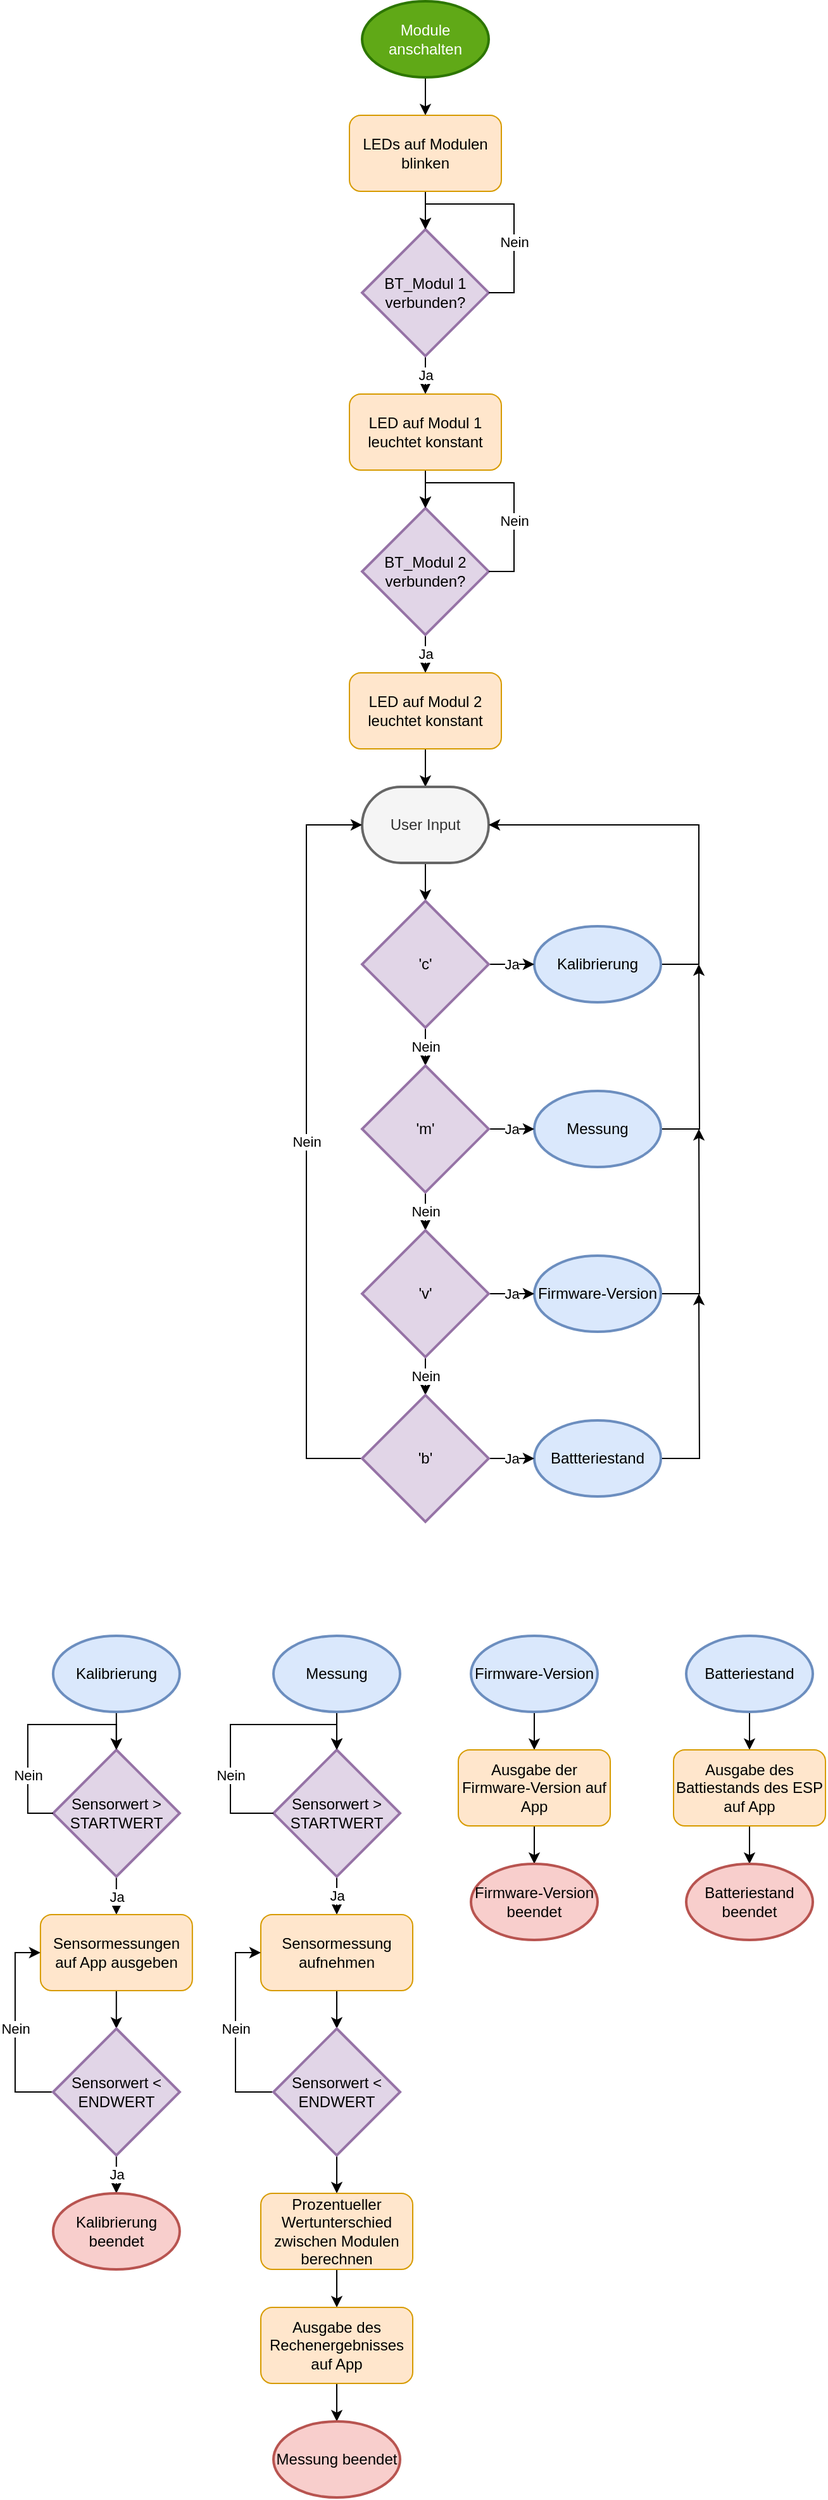 <mxfile version="14.3.0" type="device"><diagram id="u70vDHpy1bNDIQnU0l4g" name="Page-1"><mxGraphModel dx="1422" dy="751" grid="1" gridSize="10" guides="1" tooltips="1" connect="1" arrows="1" fold="1" page="1" pageScale="1" pageWidth="827" pageHeight="1169" math="0" shadow="0"><root><mxCell id="0"/><mxCell id="1" parent="0"/><mxCell id="u0UlV0JufDHcc1VdaiT0-3" style="edgeStyle=orthogonalEdgeStyle;rounded=0;orthogonalLoop=1;jettySize=auto;html=1;exitX=0.5;exitY=1;exitDx=0;exitDy=0;exitPerimeter=0;" parent="1" source="u0UlV0JufDHcc1VdaiT0-1" target="u0UlV0JufDHcc1VdaiT0-2" edge="1"><mxGeometry relative="1" as="geometry"/></mxCell><mxCell id="u0UlV0JufDHcc1VdaiT0-1" value="Module anschalten" style="strokeWidth=2;html=1;shape=mxgraph.flowchart.start_1;whiteSpace=wrap;fillColor=#60a917;strokeColor=#2D7600;fontColor=#ffffff;" parent="1" vertex="1"><mxGeometry x="364" y="60" width="100" height="60" as="geometry"/></mxCell><mxCell id="u0UlV0JufDHcc1VdaiT0-6" style="edgeStyle=orthogonalEdgeStyle;rounded=0;orthogonalLoop=1;jettySize=auto;html=1;exitX=0.5;exitY=1;exitDx=0;exitDy=0;entryX=0.5;entryY=0;entryDx=0;entryDy=0;entryPerimeter=0;" parent="1" source="u0UlV0JufDHcc1VdaiT0-2" target="u0UlV0JufDHcc1VdaiT0-4" edge="1"><mxGeometry relative="1" as="geometry"/></mxCell><mxCell id="u0UlV0JufDHcc1VdaiT0-2" value="LEDs auf Modulen blinken" style="rounded=1;whiteSpace=wrap;html=1;fillColor=#ffe6cc;strokeColor=#d79b00;" parent="1" vertex="1"><mxGeometry x="354" y="150" width="120" height="60" as="geometry"/></mxCell><mxCell id="u0UlV0JufDHcc1VdaiT0-9" value="Ja" style="edgeStyle=orthogonalEdgeStyle;rounded=0;orthogonalLoop=1;jettySize=auto;html=1;exitX=0.5;exitY=1;exitDx=0;exitDy=0;exitPerimeter=0;entryX=0.5;entryY=0;entryDx=0;entryDy=0;" parent="1" source="u0UlV0JufDHcc1VdaiT0-4" target="u0UlV0JufDHcc1VdaiT0-8" edge="1"><mxGeometry relative="1" as="geometry"/></mxCell><mxCell id="u0UlV0JufDHcc1VdaiT0-4" value="BT_Modul 1 verbunden?" style="strokeWidth=2;html=1;shape=mxgraph.flowchart.decision;whiteSpace=wrap;fillColor=#e1d5e7;strokeColor=#9673a6;" parent="1" vertex="1"><mxGeometry x="364" y="240" width="100" height="100" as="geometry"/></mxCell><mxCell id="u0UlV0JufDHcc1VdaiT0-7" value="Nein" style="edgeStyle=orthogonalEdgeStyle;rounded=0;orthogonalLoop=1;jettySize=auto;html=1;exitX=1;exitY=0.5;exitDx=0;exitDy=0;exitPerimeter=0;entryX=0.5;entryY=0;entryDx=0;entryDy=0;entryPerimeter=0;" parent="1" source="u0UlV0JufDHcc1VdaiT0-4" target="u0UlV0JufDHcc1VdaiT0-4" edge="1"><mxGeometry x="-0.333" relative="1" as="geometry"><Array as="points"><mxPoint x="484" y="290"/><mxPoint x="484" y="220"/><mxPoint x="414" y="220"/></Array><mxPoint as="offset"/></mxGeometry></mxCell><mxCell id="u0UlV0JufDHcc1VdaiT0-12" style="edgeStyle=orthogonalEdgeStyle;rounded=0;orthogonalLoop=1;jettySize=auto;html=1;exitX=0.5;exitY=1;exitDx=0;exitDy=0;entryX=0.5;entryY=0;entryDx=0;entryDy=0;entryPerimeter=0;" parent="1" source="u0UlV0JufDHcc1VdaiT0-8" target="u0UlV0JufDHcc1VdaiT0-11" edge="1"><mxGeometry relative="1" as="geometry"/></mxCell><mxCell id="u0UlV0JufDHcc1VdaiT0-8" value="LED auf Modul 1 leuchtet konstant" style="rounded=1;whiteSpace=wrap;html=1;fillColor=#ffe6cc;strokeColor=#d79b00;" parent="1" vertex="1"><mxGeometry x="354" y="370" width="120" height="60" as="geometry"/></mxCell><mxCell id="u0UlV0JufDHcc1VdaiT0-14" value="Ja" style="edgeStyle=orthogonalEdgeStyle;rounded=0;orthogonalLoop=1;jettySize=auto;html=1;exitX=0.5;exitY=1;exitDx=0;exitDy=0;exitPerimeter=0;entryX=0.5;entryY=0;entryDx=0;entryDy=0;" parent="1" source="u0UlV0JufDHcc1VdaiT0-11" target="u0UlV0JufDHcc1VdaiT0-13" edge="1"><mxGeometry relative="1" as="geometry"/></mxCell><mxCell id="u0UlV0JufDHcc1VdaiT0-11" value="BT_Modul 2 verbunden?" style="strokeWidth=2;html=1;shape=mxgraph.flowchart.decision;whiteSpace=wrap;fillColor=#e1d5e7;strokeColor=#9673a6;" parent="1" vertex="1"><mxGeometry x="364" y="460" width="100" height="100" as="geometry"/></mxCell><mxCell id="u0UlV0JufDHcc1VdaiT0-17" style="edgeStyle=orthogonalEdgeStyle;rounded=0;orthogonalLoop=1;jettySize=auto;html=1;exitX=0.5;exitY=1;exitDx=0;exitDy=0;entryX=0.5;entryY=0;entryDx=0;entryDy=0;entryPerimeter=0;" parent="1" source="u0UlV0JufDHcc1VdaiT0-13" target="u0UlV0JufDHcc1VdaiT0-16" edge="1"><mxGeometry relative="1" as="geometry"/></mxCell><mxCell id="u0UlV0JufDHcc1VdaiT0-13" value="LED auf Modul 2 leuchtet konstant" style="rounded=1;whiteSpace=wrap;html=1;fillColor=#ffe6cc;strokeColor=#d79b00;" parent="1" vertex="1"><mxGeometry x="354" y="590" width="120" height="60" as="geometry"/></mxCell><mxCell id="u0UlV0JufDHcc1VdaiT0-15" value="Nein" style="edgeStyle=orthogonalEdgeStyle;rounded=0;orthogonalLoop=1;jettySize=auto;html=1;exitX=1;exitY=0.5;exitDx=0;exitDy=0;exitPerimeter=0;entryX=0.5;entryY=0;entryDx=0;entryDy=0;entryPerimeter=0;" parent="1" source="u0UlV0JufDHcc1VdaiT0-11" target="u0UlV0JufDHcc1VdaiT0-11" edge="1"><mxGeometry x="-0.333" relative="1" as="geometry"><Array as="points"><mxPoint x="484" y="510"/><mxPoint x="484" y="440"/><mxPoint x="414" y="440"/></Array><mxPoint as="offset"/></mxGeometry></mxCell><mxCell id="u0UlV0JufDHcc1VdaiT0-37" value="" style="edgeStyle=orthogonalEdgeStyle;rounded=0;orthogonalLoop=1;jettySize=auto;html=1;" parent="1" source="u0UlV0JufDHcc1VdaiT0-16" edge="1"><mxGeometry relative="1" as="geometry"><mxPoint x="414.034" y="770.034" as="targetPoint"/></mxGeometry></mxCell><mxCell id="u0UlV0JufDHcc1VdaiT0-16" value="User Input" style="strokeWidth=2;html=1;shape=mxgraph.flowchart.terminator;whiteSpace=wrap;fillColor=#f5f5f5;strokeColor=#666666;fontColor=#333333;" parent="1" vertex="1"><mxGeometry x="364" y="680" width="100" height="60" as="geometry"/></mxCell><mxCell id="u0UlV0JufDHcc1VdaiT0-129" style="edgeStyle=orthogonalEdgeStyle;rounded=0;orthogonalLoop=1;jettySize=auto;html=1;entryX=1;entryY=0.5;entryDx=0;entryDy=0;entryPerimeter=0;" parent="1" source="u0UlV0JufDHcc1VdaiT0-43" target="u0UlV0JufDHcc1VdaiT0-16" edge="1"><mxGeometry relative="1" as="geometry"><Array as="points"><mxPoint x="630" y="820"/><mxPoint x="630" y="710"/></Array></mxGeometry></mxCell><mxCell id="u0UlV0JufDHcc1VdaiT0-43" value="Kalibrierung" style="strokeWidth=2;html=1;shape=mxgraph.flowchart.start_1;whiteSpace=wrap;fillColor=#dae8fc;strokeColor=#6c8ebf;" parent="1" vertex="1"><mxGeometry x="500" y="790" width="100" height="60" as="geometry"/></mxCell><mxCell id="u0UlV0JufDHcc1VdaiT0-137" style="edgeStyle=orthogonalEdgeStyle;rounded=0;orthogonalLoop=1;jettySize=auto;html=1;" parent="1" source="u0UlV0JufDHcc1VdaiT0-44" edge="1"><mxGeometry relative="1" as="geometry"><mxPoint x="630" y="820" as="targetPoint"/></mxGeometry></mxCell><mxCell id="u0UlV0JufDHcc1VdaiT0-44" value="Messung" style="strokeWidth=2;html=1;shape=mxgraph.flowchart.start_1;whiteSpace=wrap;fillColor=#dae8fc;strokeColor=#6c8ebf;" parent="1" vertex="1"><mxGeometry x="500" y="920" width="100" height="60" as="geometry"/></mxCell><mxCell id="u0UlV0JufDHcc1VdaiT0-138" style="edgeStyle=orthogonalEdgeStyle;rounded=0;orthogonalLoop=1;jettySize=auto;html=1;" parent="1" source="u0UlV0JufDHcc1VdaiT0-45" edge="1"><mxGeometry relative="1" as="geometry"><mxPoint x="630" y="950" as="targetPoint"/></mxGeometry></mxCell><mxCell id="u0UlV0JufDHcc1VdaiT0-45" value="Firmware-Version" style="strokeWidth=2;html=1;shape=mxgraph.flowchart.start_1;whiteSpace=wrap;fillColor=#dae8fc;strokeColor=#6c8ebf;" parent="1" vertex="1"><mxGeometry x="500" y="1050" width="100" height="60" as="geometry"/></mxCell><mxCell id="u0UlV0JufDHcc1VdaiT0-139" style="edgeStyle=orthogonalEdgeStyle;rounded=0;orthogonalLoop=1;jettySize=auto;html=1;" parent="1" source="u0UlV0JufDHcc1VdaiT0-46" edge="1"><mxGeometry relative="1" as="geometry"><mxPoint x="630" y="1080" as="targetPoint"/></mxGeometry></mxCell><mxCell id="u0UlV0JufDHcc1VdaiT0-46" value="Battteriestand" style="strokeWidth=2;html=1;shape=mxgraph.flowchart.start_1;whiteSpace=wrap;fillColor=#dae8fc;strokeColor=#6c8ebf;" parent="1" vertex="1"><mxGeometry x="500" y="1180" width="100" height="60" as="geometry"/></mxCell><mxCell id="u0UlV0JufDHcc1VdaiT0-62" value="Nein" style="edgeStyle=orthogonalEdgeStyle;rounded=0;orthogonalLoop=1;jettySize=auto;html=1;" parent="1" source="u0UlV0JufDHcc1VdaiT0-53" target="u0UlV0JufDHcc1VdaiT0-54" edge="1"><mxGeometry relative="1" as="geometry"/></mxCell><mxCell id="u0UlV0JufDHcc1VdaiT0-76" value="Ja" style="edgeStyle=orthogonalEdgeStyle;rounded=0;orthogonalLoop=1;jettySize=auto;html=1;" parent="1" source="u0UlV0JufDHcc1VdaiT0-53" target="u0UlV0JufDHcc1VdaiT0-43" edge="1"><mxGeometry relative="1" as="geometry"/></mxCell><mxCell id="u0UlV0JufDHcc1VdaiT0-53" value="'c'" style="strokeWidth=2;html=1;shape=mxgraph.flowchart.decision;whiteSpace=wrap;fillColor=#e1d5e7;strokeColor=#9673a6;" parent="1" vertex="1"><mxGeometry x="364" y="770" width="100" height="100" as="geometry"/></mxCell><mxCell id="u0UlV0JufDHcc1VdaiT0-63" value="Nein" style="edgeStyle=orthogonalEdgeStyle;rounded=0;orthogonalLoop=1;jettySize=auto;html=1;" parent="1" source="u0UlV0JufDHcc1VdaiT0-54" target="u0UlV0JufDHcc1VdaiT0-55" edge="1"><mxGeometry relative="1" as="geometry"/></mxCell><mxCell id="u0UlV0JufDHcc1VdaiT0-75" value="Ja" style="edgeStyle=orthogonalEdgeStyle;rounded=0;orthogonalLoop=1;jettySize=auto;html=1;" parent="1" source="u0UlV0JufDHcc1VdaiT0-54" target="u0UlV0JufDHcc1VdaiT0-44" edge="1"><mxGeometry relative="1" as="geometry"/></mxCell><mxCell id="u0UlV0JufDHcc1VdaiT0-54" value="'m'" style="strokeWidth=2;html=1;shape=mxgraph.flowchart.decision;whiteSpace=wrap;fillColor=#e1d5e7;strokeColor=#9673a6;" parent="1" vertex="1"><mxGeometry x="364" y="900" width="100" height="100" as="geometry"/></mxCell><mxCell id="u0UlV0JufDHcc1VdaiT0-64" value="Nein" style="edgeStyle=orthogonalEdgeStyle;rounded=0;orthogonalLoop=1;jettySize=auto;html=1;" parent="1" source="u0UlV0JufDHcc1VdaiT0-55" target="u0UlV0JufDHcc1VdaiT0-56" edge="1"><mxGeometry relative="1" as="geometry"/></mxCell><mxCell id="u0UlV0JufDHcc1VdaiT0-74" value="Ja" style="edgeStyle=orthogonalEdgeStyle;rounded=0;orthogonalLoop=1;jettySize=auto;html=1;" parent="1" source="u0UlV0JufDHcc1VdaiT0-55" target="u0UlV0JufDHcc1VdaiT0-45" edge="1"><mxGeometry relative="1" as="geometry"/></mxCell><mxCell id="u0UlV0JufDHcc1VdaiT0-55" value="'v'" style="strokeWidth=2;html=1;shape=mxgraph.flowchart.decision;whiteSpace=wrap;fillColor=#e1d5e7;strokeColor=#9673a6;" parent="1" vertex="1"><mxGeometry x="364" y="1030" width="100" height="100" as="geometry"/></mxCell><mxCell id="u0UlV0JufDHcc1VdaiT0-65" value="Nein" style="edgeStyle=orthogonalEdgeStyle;rounded=0;orthogonalLoop=1;jettySize=auto;html=1;entryX=0;entryY=0.5;entryDx=0;entryDy=0;entryPerimeter=0;" parent="1" source="u0UlV0JufDHcc1VdaiT0-56" target="u0UlV0JufDHcc1VdaiT0-16" edge="1"><mxGeometry relative="1" as="geometry"><Array as="points"><mxPoint x="320" y="1210"/><mxPoint x="320" y="710"/></Array></mxGeometry></mxCell><mxCell id="u0UlV0JufDHcc1VdaiT0-73" value="Ja" style="edgeStyle=orthogonalEdgeStyle;rounded=0;orthogonalLoop=1;jettySize=auto;html=1;" parent="1" source="u0UlV0JufDHcc1VdaiT0-56" target="u0UlV0JufDHcc1VdaiT0-46" edge="1"><mxGeometry relative="1" as="geometry"/></mxCell><mxCell id="u0UlV0JufDHcc1VdaiT0-56" value="'b'" style="strokeWidth=2;html=1;shape=mxgraph.flowchart.decision;whiteSpace=wrap;fillColor=#e1d5e7;strokeColor=#9673a6;" parent="1" vertex="1"><mxGeometry x="364" y="1160" width="100" height="100" as="geometry"/></mxCell><mxCell id="u0UlV0JufDHcc1VdaiT0-87" value="" style="edgeStyle=orthogonalEdgeStyle;rounded=0;orthogonalLoop=1;jettySize=auto;html=1;" parent="1" source="u0UlV0JufDHcc1VdaiT0-77" target="u0UlV0JufDHcc1VdaiT0-86" edge="1"><mxGeometry relative="1" as="geometry"/></mxCell><mxCell id="u0UlV0JufDHcc1VdaiT0-77" value="Kalibrierung" style="strokeWidth=2;html=1;shape=mxgraph.flowchart.start_1;whiteSpace=wrap;fillColor=#dae8fc;strokeColor=#6c8ebf;" parent="1" vertex="1"><mxGeometry x="119.94" y="1350" width="100" height="60" as="geometry"/></mxCell><mxCell id="u0UlV0JufDHcc1VdaiT0-107" value="" style="edgeStyle=orthogonalEdgeStyle;rounded=0;orthogonalLoop=1;jettySize=auto;html=1;" parent="1" source="u0UlV0JufDHcc1VdaiT0-78" target="u0UlV0JufDHcc1VdaiT0-106" edge="1"><mxGeometry relative="1" as="geometry"/></mxCell><mxCell id="u0UlV0JufDHcc1VdaiT0-78" value="Messung" style="strokeWidth=2;html=1;shape=mxgraph.flowchart.start_1;whiteSpace=wrap;fillColor=#dae8fc;strokeColor=#6c8ebf;" parent="1" vertex="1"><mxGeometry x="294" y="1350" width="100" height="60" as="geometry"/></mxCell><mxCell id="u0UlV0JufDHcc1VdaiT0-122" value="" style="edgeStyle=orthogonalEdgeStyle;rounded=0;orthogonalLoop=1;jettySize=auto;html=1;" parent="1" source="u0UlV0JufDHcc1VdaiT0-79" target="u0UlV0JufDHcc1VdaiT0-121" edge="1"><mxGeometry relative="1" as="geometry"/></mxCell><mxCell id="u0UlV0JufDHcc1VdaiT0-79" value="Firmware-Version" style="strokeWidth=2;html=1;shape=mxgraph.flowchart.start_1;whiteSpace=wrap;fillColor=#dae8fc;strokeColor=#6c8ebf;" parent="1" vertex="1"><mxGeometry x="450" y="1350" width="100" height="60" as="geometry"/></mxCell><mxCell id="u0UlV0JufDHcc1VdaiT0-126" value="" style="edgeStyle=orthogonalEdgeStyle;rounded=0;orthogonalLoop=1;jettySize=auto;html=1;" parent="1" source="u0UlV0JufDHcc1VdaiT0-80" target="u0UlV0JufDHcc1VdaiT0-125" edge="1"><mxGeometry relative="1" as="geometry"/></mxCell><mxCell id="u0UlV0JufDHcc1VdaiT0-80" value="Batteriestand" style="strokeWidth=2;html=1;shape=mxgraph.flowchart.start_1;whiteSpace=wrap;fillColor=#dae8fc;strokeColor=#6c8ebf;" parent="1" vertex="1"><mxGeometry x="620" y="1350" width="100" height="60" as="geometry"/></mxCell><mxCell id="u0UlV0JufDHcc1VdaiT0-93" value="Ja" style="edgeStyle=orthogonalEdgeStyle;rounded=0;orthogonalLoop=1;jettySize=auto;html=1;" parent="1" source="u0UlV0JufDHcc1VdaiT0-86" edge="1"><mxGeometry relative="1" as="geometry"><mxPoint x="169.94" y="1570" as="targetPoint"/></mxGeometry></mxCell><mxCell id="u0UlV0JufDHcc1VdaiT0-86" value="Sensorwert &amp;gt; STARTWERT" style="strokeWidth=2;html=1;shape=mxgraph.flowchart.decision;whiteSpace=wrap;fillColor=#e1d5e7;strokeColor=#9673a6;" parent="1" vertex="1"><mxGeometry x="119.94" y="1440" width="100" height="100" as="geometry"/></mxCell><mxCell id="u0UlV0JufDHcc1VdaiT0-89" value="Nein" style="edgeStyle=orthogonalEdgeStyle;rounded=0;orthogonalLoop=1;jettySize=auto;html=1;exitX=0;exitY=0.5;exitDx=0;exitDy=0;exitPerimeter=0;entryX=0.5;entryY=0;entryDx=0;entryDy=0;entryPerimeter=0;" parent="1" source="u0UlV0JufDHcc1VdaiT0-86" target="u0UlV0JufDHcc1VdaiT0-86" edge="1"><mxGeometry x="-0.444" relative="1" as="geometry"><Array as="points"><mxPoint x="99.94" y="1490"/><mxPoint x="99.94" y="1420"/><mxPoint x="169.94" y="1420"/></Array><mxPoint as="offset"/></mxGeometry></mxCell><mxCell id="u0UlV0JufDHcc1VdaiT0-103" value="" style="edgeStyle=orthogonalEdgeStyle;rounded=0;orthogonalLoop=1;jettySize=auto;html=1;" parent="1" source="u0UlV0JufDHcc1VdaiT0-95" target="u0UlV0JufDHcc1VdaiT0-96" edge="1"><mxGeometry relative="1" as="geometry"/></mxCell><mxCell id="u0UlV0JufDHcc1VdaiT0-95" value="Sensormessungen auf App ausgeben" style="rounded=1;whiteSpace=wrap;html=1;fillColor=#ffe6cc;strokeColor=#d79b00;" parent="1" vertex="1"><mxGeometry x="109.94" y="1570" width="120" height="60" as="geometry"/></mxCell><mxCell id="u0UlV0JufDHcc1VdaiT0-100" value="Nein" style="edgeStyle=orthogonalEdgeStyle;rounded=0;orthogonalLoop=1;jettySize=auto;html=1;entryX=0;entryY=0.5;entryDx=0;entryDy=0;" parent="1" source="u0UlV0JufDHcc1VdaiT0-96" target="u0UlV0JufDHcc1VdaiT0-95" edge="1"><mxGeometry relative="1" as="geometry"><Array as="points"><mxPoint x="89.94" y="1710"/><mxPoint x="89.94" y="1600"/></Array></mxGeometry></mxCell><mxCell id="u0UlV0JufDHcc1VdaiT0-105" value="Ja" style="edgeStyle=orthogonalEdgeStyle;rounded=0;orthogonalLoop=1;jettySize=auto;html=1;" parent="1" source="u0UlV0JufDHcc1VdaiT0-96" target="u0UlV0JufDHcc1VdaiT0-104" edge="1"><mxGeometry relative="1" as="geometry"/></mxCell><mxCell id="u0UlV0JufDHcc1VdaiT0-96" value="Sensorwert &amp;lt; ENDWERT" style="strokeWidth=2;html=1;shape=mxgraph.flowchart.decision;whiteSpace=wrap;fillColor=#e1d5e7;strokeColor=#9673a6;" parent="1" vertex="1"><mxGeometry x="119.94" y="1660" width="100" height="100" as="geometry"/></mxCell><mxCell id="u0UlV0JufDHcc1VdaiT0-104" value="Kalibrierung beendet" style="strokeWidth=2;html=1;shape=mxgraph.flowchart.start_1;whiteSpace=wrap;fillColor=#f8cecc;strokeColor=#b85450;" parent="1" vertex="1"><mxGeometry x="119.94" y="1790" width="100" height="60" as="geometry"/></mxCell><mxCell id="u0UlV0JufDHcc1VdaiT0-111" value="Ja" style="edgeStyle=orthogonalEdgeStyle;rounded=0;orthogonalLoop=1;jettySize=auto;html=1;" parent="1" source="u0UlV0JufDHcc1VdaiT0-106" target="u0UlV0JufDHcc1VdaiT0-110" edge="1"><mxGeometry relative="1" as="geometry"/></mxCell><mxCell id="u0UlV0JufDHcc1VdaiT0-106" value="Sensorwert &amp;gt; STARTWERT" style="strokeWidth=2;html=1;shape=mxgraph.flowchart.decision;whiteSpace=wrap;fillColor=#e1d5e7;strokeColor=#9673a6;" parent="1" vertex="1"><mxGeometry x="294" y="1440" width="100" height="100" as="geometry"/></mxCell><mxCell id="u0UlV0JufDHcc1VdaiT0-109" value="Nein" style="edgeStyle=orthogonalEdgeStyle;rounded=0;orthogonalLoop=1;jettySize=auto;html=1;exitX=0;exitY=0.5;exitDx=0;exitDy=0;exitPerimeter=0;entryX=0.5;entryY=0;entryDx=0;entryDy=0;entryPerimeter=0;" parent="1" source="u0UlV0JufDHcc1VdaiT0-106" target="u0UlV0JufDHcc1VdaiT0-106" edge="1"><mxGeometry x="-0.385" relative="1" as="geometry"><Array as="points"><mxPoint x="260" y="1490"/><mxPoint x="260" y="1420"/><mxPoint x="344" y="1420"/></Array><mxPoint as="offset"/></mxGeometry></mxCell><mxCell id="u0UlV0JufDHcc1VdaiT0-113" value="" style="edgeStyle=orthogonalEdgeStyle;rounded=0;orthogonalLoop=1;jettySize=auto;html=1;" parent="1" source="u0UlV0JufDHcc1VdaiT0-110" target="u0UlV0JufDHcc1VdaiT0-112" edge="1"><mxGeometry relative="1" as="geometry"/></mxCell><mxCell id="u0UlV0JufDHcc1VdaiT0-110" value="Sensormessung aufnehmen" style="rounded=1;whiteSpace=wrap;html=1;fillColor=#ffe6cc;strokeColor=#d79b00;" parent="1" vertex="1"><mxGeometry x="284" y="1570" width="120" height="60" as="geometry"/></mxCell><mxCell id="u0UlV0JufDHcc1VdaiT0-114" value="Nein" style="edgeStyle=orthogonalEdgeStyle;rounded=0;orthogonalLoop=1;jettySize=auto;html=1;exitX=0;exitY=0.5;exitDx=0;exitDy=0;exitPerimeter=0;entryX=0;entryY=0.5;entryDx=0;entryDy=0;" parent="1" source="u0UlV0JufDHcc1VdaiT0-112" target="u0UlV0JufDHcc1VdaiT0-110" edge="1"><mxGeometry relative="1" as="geometry"/></mxCell><mxCell id="u0UlV0JufDHcc1VdaiT0-116" value="" style="edgeStyle=orthogonalEdgeStyle;rounded=0;orthogonalLoop=1;jettySize=auto;html=1;" parent="1" source="u0UlV0JufDHcc1VdaiT0-112" target="u0UlV0JufDHcc1VdaiT0-115" edge="1"><mxGeometry relative="1" as="geometry"/></mxCell><mxCell id="u0UlV0JufDHcc1VdaiT0-112" value="Sensorwert &amp;lt; ENDWERT" style="strokeWidth=2;html=1;shape=mxgraph.flowchart.decision;whiteSpace=wrap;fillColor=#e1d5e7;strokeColor=#9673a6;" parent="1" vertex="1"><mxGeometry x="294" y="1660" width="100" height="100" as="geometry"/></mxCell><mxCell id="u0UlV0JufDHcc1VdaiT0-118" value="" style="edgeStyle=orthogonalEdgeStyle;rounded=0;orthogonalLoop=1;jettySize=auto;html=1;" parent="1" source="u0UlV0JufDHcc1VdaiT0-115" target="u0UlV0JufDHcc1VdaiT0-117" edge="1"><mxGeometry relative="1" as="geometry"/></mxCell><mxCell id="u0UlV0JufDHcc1VdaiT0-115" value="Prozentueller Wertunterschied zwischen Modulen berechnen" style="rounded=1;whiteSpace=wrap;html=1;fillColor=#ffe6cc;strokeColor=#d79b00;" parent="1" vertex="1"><mxGeometry x="284" y="1790" width="120" height="60" as="geometry"/></mxCell><mxCell id="u0UlV0JufDHcc1VdaiT0-120" value="" style="edgeStyle=orthogonalEdgeStyle;rounded=0;orthogonalLoop=1;jettySize=auto;html=1;" parent="1" source="u0UlV0JufDHcc1VdaiT0-117" target="u0UlV0JufDHcc1VdaiT0-119" edge="1"><mxGeometry relative="1" as="geometry"/></mxCell><mxCell id="u0UlV0JufDHcc1VdaiT0-117" value="Ausgabe des Rechenergebnisses auf App" style="rounded=1;whiteSpace=wrap;html=1;fillColor=#ffe6cc;strokeColor=#d79b00;" parent="1" vertex="1"><mxGeometry x="284" y="1880" width="120" height="60" as="geometry"/></mxCell><mxCell id="u0UlV0JufDHcc1VdaiT0-119" value="Messung beendet" style="strokeWidth=2;html=1;shape=mxgraph.flowchart.start_1;whiteSpace=wrap;fillColor=#f8cecc;strokeColor=#b85450;" parent="1" vertex="1"><mxGeometry x="294" y="1970" width="100" height="60" as="geometry"/></mxCell><mxCell id="u0UlV0JufDHcc1VdaiT0-124" value="" style="edgeStyle=orthogonalEdgeStyle;rounded=0;orthogonalLoop=1;jettySize=auto;html=1;" parent="1" source="u0UlV0JufDHcc1VdaiT0-121" target="u0UlV0JufDHcc1VdaiT0-123" edge="1"><mxGeometry relative="1" as="geometry"/></mxCell><mxCell id="u0UlV0JufDHcc1VdaiT0-121" value="Ausgabe der Firmware-Version auf App" style="rounded=1;whiteSpace=wrap;html=1;fillColor=#ffe6cc;strokeColor=#d79b00;" parent="1" vertex="1"><mxGeometry x="440" y="1440" width="120" height="60" as="geometry"/></mxCell><mxCell id="u0UlV0JufDHcc1VdaiT0-123" value="Firmware-Version beendet" style="strokeWidth=2;html=1;shape=mxgraph.flowchart.start_1;whiteSpace=wrap;fillColor=#f8cecc;strokeColor=#b85450;" parent="1" vertex="1"><mxGeometry x="450" y="1530" width="100" height="60" as="geometry"/></mxCell><mxCell id="u0UlV0JufDHcc1VdaiT0-128" value="" style="edgeStyle=orthogonalEdgeStyle;rounded=0;orthogonalLoop=1;jettySize=auto;html=1;" parent="1" source="u0UlV0JufDHcc1VdaiT0-125" target="u0UlV0JufDHcc1VdaiT0-127" edge="1"><mxGeometry relative="1" as="geometry"/></mxCell><mxCell id="u0UlV0JufDHcc1VdaiT0-125" value="Ausgabe des Battiestands des ESP auf App" style="rounded=1;whiteSpace=wrap;html=1;fillColor=#ffe6cc;strokeColor=#d79b00;" parent="1" vertex="1"><mxGeometry x="610" y="1440" width="120" height="60" as="geometry"/></mxCell><mxCell id="u0UlV0JufDHcc1VdaiT0-127" value="Batteriestand beendet" style="strokeWidth=2;html=1;shape=mxgraph.flowchart.start_1;whiteSpace=wrap;fillColor=#f8cecc;strokeColor=#b85450;" parent="1" vertex="1"><mxGeometry x="620" y="1530" width="100" height="60" as="geometry"/></mxCell></root></mxGraphModel></diagram></mxfile>